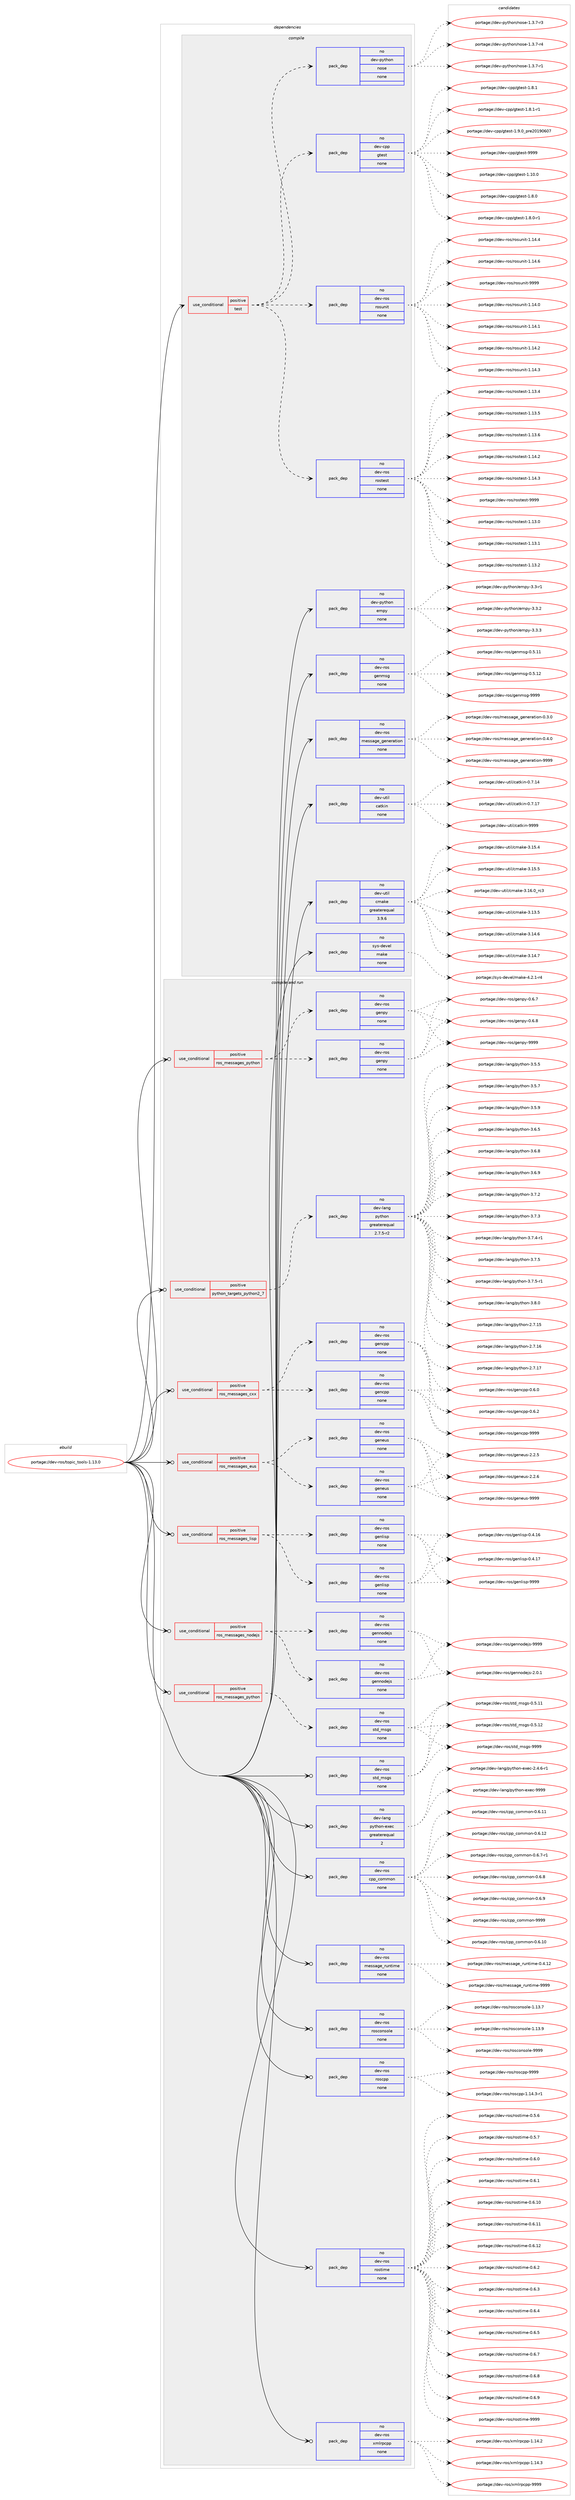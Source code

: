 digraph prolog {

# *************
# Graph options
# *************

newrank=true;
concentrate=true;
compound=true;
graph [rankdir=LR,fontname=Helvetica,fontsize=10,ranksep=1.5];#, ranksep=2.5, nodesep=0.2];
edge  [arrowhead=vee];
node  [fontname=Helvetica,fontsize=10];

# **********
# The ebuild
# **********

subgraph cluster_leftcol {
color=gray;
rank=same;
label=<<i>ebuild</i>>;
id [label="portage://dev-ros/topic_tools-1.13.0", color=red, width=4, href="../dev-ros/topic_tools-1.13.0.svg"];
}

# ****************
# The dependencies
# ****************

subgraph cluster_midcol {
color=gray;
label=<<i>dependencies</i>>;
subgraph cluster_compile {
fillcolor="#eeeeee";
style=filled;
label=<<i>compile</i>>;
subgraph cond45644 {
dependency206769 [label=<<TABLE BORDER="0" CELLBORDER="1" CELLSPACING="0" CELLPADDING="4"><TR><TD ROWSPAN="3" CELLPADDING="10">use_conditional</TD></TR><TR><TD>positive</TD></TR><TR><TD>test</TD></TR></TABLE>>, shape=none, color=red];
subgraph pack157697 {
dependency206770 [label=<<TABLE BORDER="0" CELLBORDER="1" CELLSPACING="0" CELLPADDING="4" WIDTH="220"><TR><TD ROWSPAN="6" CELLPADDING="30">pack_dep</TD></TR><TR><TD WIDTH="110">no</TD></TR><TR><TD>dev-ros</TD></TR><TR><TD>rostest</TD></TR><TR><TD>none</TD></TR><TR><TD></TD></TR></TABLE>>, shape=none, color=blue];
}
dependency206769:e -> dependency206770:w [weight=20,style="dashed",arrowhead="vee"];
subgraph pack157698 {
dependency206771 [label=<<TABLE BORDER="0" CELLBORDER="1" CELLSPACING="0" CELLPADDING="4" WIDTH="220"><TR><TD ROWSPAN="6" CELLPADDING="30">pack_dep</TD></TR><TR><TD WIDTH="110">no</TD></TR><TR><TD>dev-ros</TD></TR><TR><TD>rosunit</TD></TR><TR><TD>none</TD></TR><TR><TD></TD></TR></TABLE>>, shape=none, color=blue];
}
dependency206769:e -> dependency206771:w [weight=20,style="dashed",arrowhead="vee"];
subgraph pack157699 {
dependency206772 [label=<<TABLE BORDER="0" CELLBORDER="1" CELLSPACING="0" CELLPADDING="4" WIDTH="220"><TR><TD ROWSPAN="6" CELLPADDING="30">pack_dep</TD></TR><TR><TD WIDTH="110">no</TD></TR><TR><TD>dev-cpp</TD></TR><TR><TD>gtest</TD></TR><TR><TD>none</TD></TR><TR><TD></TD></TR></TABLE>>, shape=none, color=blue];
}
dependency206769:e -> dependency206772:w [weight=20,style="dashed",arrowhead="vee"];
subgraph pack157700 {
dependency206773 [label=<<TABLE BORDER="0" CELLBORDER="1" CELLSPACING="0" CELLPADDING="4" WIDTH="220"><TR><TD ROWSPAN="6" CELLPADDING="30">pack_dep</TD></TR><TR><TD WIDTH="110">no</TD></TR><TR><TD>dev-python</TD></TR><TR><TD>nose</TD></TR><TR><TD>none</TD></TR><TR><TD></TD></TR></TABLE>>, shape=none, color=blue];
}
dependency206769:e -> dependency206773:w [weight=20,style="dashed",arrowhead="vee"];
}
id:e -> dependency206769:w [weight=20,style="solid",arrowhead="vee"];
subgraph pack157701 {
dependency206774 [label=<<TABLE BORDER="0" CELLBORDER="1" CELLSPACING="0" CELLPADDING="4" WIDTH="220"><TR><TD ROWSPAN="6" CELLPADDING="30">pack_dep</TD></TR><TR><TD WIDTH="110">no</TD></TR><TR><TD>dev-python</TD></TR><TR><TD>empy</TD></TR><TR><TD>none</TD></TR><TR><TD></TD></TR></TABLE>>, shape=none, color=blue];
}
id:e -> dependency206774:w [weight=20,style="solid",arrowhead="vee"];
subgraph pack157702 {
dependency206775 [label=<<TABLE BORDER="0" CELLBORDER="1" CELLSPACING="0" CELLPADDING="4" WIDTH="220"><TR><TD ROWSPAN="6" CELLPADDING="30">pack_dep</TD></TR><TR><TD WIDTH="110">no</TD></TR><TR><TD>dev-ros</TD></TR><TR><TD>genmsg</TD></TR><TR><TD>none</TD></TR><TR><TD></TD></TR></TABLE>>, shape=none, color=blue];
}
id:e -> dependency206775:w [weight=20,style="solid",arrowhead="vee"];
subgraph pack157703 {
dependency206776 [label=<<TABLE BORDER="0" CELLBORDER="1" CELLSPACING="0" CELLPADDING="4" WIDTH="220"><TR><TD ROWSPAN="6" CELLPADDING="30">pack_dep</TD></TR><TR><TD WIDTH="110">no</TD></TR><TR><TD>dev-ros</TD></TR><TR><TD>message_generation</TD></TR><TR><TD>none</TD></TR><TR><TD></TD></TR></TABLE>>, shape=none, color=blue];
}
id:e -> dependency206776:w [weight=20,style="solid",arrowhead="vee"];
subgraph pack157704 {
dependency206777 [label=<<TABLE BORDER="0" CELLBORDER="1" CELLSPACING="0" CELLPADDING="4" WIDTH="220"><TR><TD ROWSPAN="6" CELLPADDING="30">pack_dep</TD></TR><TR><TD WIDTH="110">no</TD></TR><TR><TD>dev-util</TD></TR><TR><TD>catkin</TD></TR><TR><TD>none</TD></TR><TR><TD></TD></TR></TABLE>>, shape=none, color=blue];
}
id:e -> dependency206777:w [weight=20,style="solid",arrowhead="vee"];
subgraph pack157705 {
dependency206778 [label=<<TABLE BORDER="0" CELLBORDER="1" CELLSPACING="0" CELLPADDING="4" WIDTH="220"><TR><TD ROWSPAN="6" CELLPADDING="30">pack_dep</TD></TR><TR><TD WIDTH="110">no</TD></TR><TR><TD>dev-util</TD></TR><TR><TD>cmake</TD></TR><TR><TD>greaterequal</TD></TR><TR><TD>3.9.6</TD></TR></TABLE>>, shape=none, color=blue];
}
id:e -> dependency206778:w [weight=20,style="solid",arrowhead="vee"];
subgraph pack157706 {
dependency206779 [label=<<TABLE BORDER="0" CELLBORDER="1" CELLSPACING="0" CELLPADDING="4" WIDTH="220"><TR><TD ROWSPAN="6" CELLPADDING="30">pack_dep</TD></TR><TR><TD WIDTH="110">no</TD></TR><TR><TD>sys-devel</TD></TR><TR><TD>make</TD></TR><TR><TD>none</TD></TR><TR><TD></TD></TR></TABLE>>, shape=none, color=blue];
}
id:e -> dependency206779:w [weight=20,style="solid",arrowhead="vee"];
}
subgraph cluster_compileandrun {
fillcolor="#eeeeee";
style=filled;
label=<<i>compile and run</i>>;
subgraph cond45645 {
dependency206780 [label=<<TABLE BORDER="0" CELLBORDER="1" CELLSPACING="0" CELLPADDING="4"><TR><TD ROWSPAN="3" CELLPADDING="10">use_conditional</TD></TR><TR><TD>positive</TD></TR><TR><TD>python_targets_python2_7</TD></TR></TABLE>>, shape=none, color=red];
subgraph pack157707 {
dependency206781 [label=<<TABLE BORDER="0" CELLBORDER="1" CELLSPACING="0" CELLPADDING="4" WIDTH="220"><TR><TD ROWSPAN="6" CELLPADDING="30">pack_dep</TD></TR><TR><TD WIDTH="110">no</TD></TR><TR><TD>dev-lang</TD></TR><TR><TD>python</TD></TR><TR><TD>greaterequal</TD></TR><TR><TD>2.7.5-r2</TD></TR></TABLE>>, shape=none, color=blue];
}
dependency206780:e -> dependency206781:w [weight=20,style="dashed",arrowhead="vee"];
}
id:e -> dependency206780:w [weight=20,style="solid",arrowhead="odotvee"];
subgraph cond45646 {
dependency206782 [label=<<TABLE BORDER="0" CELLBORDER="1" CELLSPACING="0" CELLPADDING="4"><TR><TD ROWSPAN="3" CELLPADDING="10">use_conditional</TD></TR><TR><TD>positive</TD></TR><TR><TD>ros_messages_cxx</TD></TR></TABLE>>, shape=none, color=red];
subgraph pack157708 {
dependency206783 [label=<<TABLE BORDER="0" CELLBORDER="1" CELLSPACING="0" CELLPADDING="4" WIDTH="220"><TR><TD ROWSPAN="6" CELLPADDING="30">pack_dep</TD></TR><TR><TD WIDTH="110">no</TD></TR><TR><TD>dev-ros</TD></TR><TR><TD>gencpp</TD></TR><TR><TD>none</TD></TR><TR><TD></TD></TR></TABLE>>, shape=none, color=blue];
}
dependency206782:e -> dependency206783:w [weight=20,style="dashed",arrowhead="vee"];
subgraph pack157709 {
dependency206784 [label=<<TABLE BORDER="0" CELLBORDER="1" CELLSPACING="0" CELLPADDING="4" WIDTH="220"><TR><TD ROWSPAN="6" CELLPADDING="30">pack_dep</TD></TR><TR><TD WIDTH="110">no</TD></TR><TR><TD>dev-ros</TD></TR><TR><TD>gencpp</TD></TR><TR><TD>none</TD></TR><TR><TD></TD></TR></TABLE>>, shape=none, color=blue];
}
dependency206782:e -> dependency206784:w [weight=20,style="dashed",arrowhead="vee"];
}
id:e -> dependency206782:w [weight=20,style="solid",arrowhead="odotvee"];
subgraph cond45647 {
dependency206785 [label=<<TABLE BORDER="0" CELLBORDER="1" CELLSPACING="0" CELLPADDING="4"><TR><TD ROWSPAN="3" CELLPADDING="10">use_conditional</TD></TR><TR><TD>positive</TD></TR><TR><TD>ros_messages_eus</TD></TR></TABLE>>, shape=none, color=red];
subgraph pack157710 {
dependency206786 [label=<<TABLE BORDER="0" CELLBORDER="1" CELLSPACING="0" CELLPADDING="4" WIDTH="220"><TR><TD ROWSPAN="6" CELLPADDING="30">pack_dep</TD></TR><TR><TD WIDTH="110">no</TD></TR><TR><TD>dev-ros</TD></TR><TR><TD>geneus</TD></TR><TR><TD>none</TD></TR><TR><TD></TD></TR></TABLE>>, shape=none, color=blue];
}
dependency206785:e -> dependency206786:w [weight=20,style="dashed",arrowhead="vee"];
subgraph pack157711 {
dependency206787 [label=<<TABLE BORDER="0" CELLBORDER="1" CELLSPACING="0" CELLPADDING="4" WIDTH="220"><TR><TD ROWSPAN="6" CELLPADDING="30">pack_dep</TD></TR><TR><TD WIDTH="110">no</TD></TR><TR><TD>dev-ros</TD></TR><TR><TD>geneus</TD></TR><TR><TD>none</TD></TR><TR><TD></TD></TR></TABLE>>, shape=none, color=blue];
}
dependency206785:e -> dependency206787:w [weight=20,style="dashed",arrowhead="vee"];
}
id:e -> dependency206785:w [weight=20,style="solid",arrowhead="odotvee"];
subgraph cond45648 {
dependency206788 [label=<<TABLE BORDER="0" CELLBORDER="1" CELLSPACING="0" CELLPADDING="4"><TR><TD ROWSPAN="3" CELLPADDING="10">use_conditional</TD></TR><TR><TD>positive</TD></TR><TR><TD>ros_messages_lisp</TD></TR></TABLE>>, shape=none, color=red];
subgraph pack157712 {
dependency206789 [label=<<TABLE BORDER="0" CELLBORDER="1" CELLSPACING="0" CELLPADDING="4" WIDTH="220"><TR><TD ROWSPAN="6" CELLPADDING="30">pack_dep</TD></TR><TR><TD WIDTH="110">no</TD></TR><TR><TD>dev-ros</TD></TR><TR><TD>genlisp</TD></TR><TR><TD>none</TD></TR><TR><TD></TD></TR></TABLE>>, shape=none, color=blue];
}
dependency206788:e -> dependency206789:w [weight=20,style="dashed",arrowhead="vee"];
subgraph pack157713 {
dependency206790 [label=<<TABLE BORDER="0" CELLBORDER="1" CELLSPACING="0" CELLPADDING="4" WIDTH="220"><TR><TD ROWSPAN="6" CELLPADDING="30">pack_dep</TD></TR><TR><TD WIDTH="110">no</TD></TR><TR><TD>dev-ros</TD></TR><TR><TD>genlisp</TD></TR><TR><TD>none</TD></TR><TR><TD></TD></TR></TABLE>>, shape=none, color=blue];
}
dependency206788:e -> dependency206790:w [weight=20,style="dashed",arrowhead="vee"];
}
id:e -> dependency206788:w [weight=20,style="solid",arrowhead="odotvee"];
subgraph cond45649 {
dependency206791 [label=<<TABLE BORDER="0" CELLBORDER="1" CELLSPACING="0" CELLPADDING="4"><TR><TD ROWSPAN="3" CELLPADDING="10">use_conditional</TD></TR><TR><TD>positive</TD></TR><TR><TD>ros_messages_nodejs</TD></TR></TABLE>>, shape=none, color=red];
subgraph pack157714 {
dependency206792 [label=<<TABLE BORDER="0" CELLBORDER="1" CELLSPACING="0" CELLPADDING="4" WIDTH="220"><TR><TD ROWSPAN="6" CELLPADDING="30">pack_dep</TD></TR><TR><TD WIDTH="110">no</TD></TR><TR><TD>dev-ros</TD></TR><TR><TD>gennodejs</TD></TR><TR><TD>none</TD></TR><TR><TD></TD></TR></TABLE>>, shape=none, color=blue];
}
dependency206791:e -> dependency206792:w [weight=20,style="dashed",arrowhead="vee"];
subgraph pack157715 {
dependency206793 [label=<<TABLE BORDER="0" CELLBORDER="1" CELLSPACING="0" CELLPADDING="4" WIDTH="220"><TR><TD ROWSPAN="6" CELLPADDING="30">pack_dep</TD></TR><TR><TD WIDTH="110">no</TD></TR><TR><TD>dev-ros</TD></TR><TR><TD>gennodejs</TD></TR><TR><TD>none</TD></TR><TR><TD></TD></TR></TABLE>>, shape=none, color=blue];
}
dependency206791:e -> dependency206793:w [weight=20,style="dashed",arrowhead="vee"];
}
id:e -> dependency206791:w [weight=20,style="solid",arrowhead="odotvee"];
subgraph cond45650 {
dependency206794 [label=<<TABLE BORDER="0" CELLBORDER="1" CELLSPACING="0" CELLPADDING="4"><TR><TD ROWSPAN="3" CELLPADDING="10">use_conditional</TD></TR><TR><TD>positive</TD></TR><TR><TD>ros_messages_python</TD></TR></TABLE>>, shape=none, color=red];
subgraph pack157716 {
dependency206795 [label=<<TABLE BORDER="0" CELLBORDER="1" CELLSPACING="0" CELLPADDING="4" WIDTH="220"><TR><TD ROWSPAN="6" CELLPADDING="30">pack_dep</TD></TR><TR><TD WIDTH="110">no</TD></TR><TR><TD>dev-ros</TD></TR><TR><TD>genpy</TD></TR><TR><TD>none</TD></TR><TR><TD></TD></TR></TABLE>>, shape=none, color=blue];
}
dependency206794:e -> dependency206795:w [weight=20,style="dashed",arrowhead="vee"];
subgraph pack157717 {
dependency206796 [label=<<TABLE BORDER="0" CELLBORDER="1" CELLSPACING="0" CELLPADDING="4" WIDTH="220"><TR><TD ROWSPAN="6" CELLPADDING="30">pack_dep</TD></TR><TR><TD WIDTH="110">no</TD></TR><TR><TD>dev-ros</TD></TR><TR><TD>genpy</TD></TR><TR><TD>none</TD></TR><TR><TD></TD></TR></TABLE>>, shape=none, color=blue];
}
dependency206794:e -> dependency206796:w [weight=20,style="dashed",arrowhead="vee"];
}
id:e -> dependency206794:w [weight=20,style="solid",arrowhead="odotvee"];
subgraph cond45651 {
dependency206797 [label=<<TABLE BORDER="0" CELLBORDER="1" CELLSPACING="0" CELLPADDING="4"><TR><TD ROWSPAN="3" CELLPADDING="10">use_conditional</TD></TR><TR><TD>positive</TD></TR><TR><TD>ros_messages_python</TD></TR></TABLE>>, shape=none, color=red];
subgraph pack157718 {
dependency206798 [label=<<TABLE BORDER="0" CELLBORDER="1" CELLSPACING="0" CELLPADDING="4" WIDTH="220"><TR><TD ROWSPAN="6" CELLPADDING="30">pack_dep</TD></TR><TR><TD WIDTH="110">no</TD></TR><TR><TD>dev-ros</TD></TR><TR><TD>std_msgs</TD></TR><TR><TD>none</TD></TR><TR><TD></TD></TR></TABLE>>, shape=none, color=blue];
}
dependency206797:e -> dependency206798:w [weight=20,style="dashed",arrowhead="vee"];
}
id:e -> dependency206797:w [weight=20,style="solid",arrowhead="odotvee"];
subgraph pack157719 {
dependency206799 [label=<<TABLE BORDER="0" CELLBORDER="1" CELLSPACING="0" CELLPADDING="4" WIDTH="220"><TR><TD ROWSPAN="6" CELLPADDING="30">pack_dep</TD></TR><TR><TD WIDTH="110">no</TD></TR><TR><TD>dev-lang</TD></TR><TR><TD>python-exec</TD></TR><TR><TD>greaterequal</TD></TR><TR><TD>2</TD></TR></TABLE>>, shape=none, color=blue];
}
id:e -> dependency206799:w [weight=20,style="solid",arrowhead="odotvee"];
subgraph pack157720 {
dependency206800 [label=<<TABLE BORDER="0" CELLBORDER="1" CELLSPACING="0" CELLPADDING="4" WIDTH="220"><TR><TD ROWSPAN="6" CELLPADDING="30">pack_dep</TD></TR><TR><TD WIDTH="110">no</TD></TR><TR><TD>dev-ros</TD></TR><TR><TD>cpp_common</TD></TR><TR><TD>none</TD></TR><TR><TD></TD></TR></TABLE>>, shape=none, color=blue];
}
id:e -> dependency206800:w [weight=20,style="solid",arrowhead="odotvee"];
subgraph pack157721 {
dependency206801 [label=<<TABLE BORDER="0" CELLBORDER="1" CELLSPACING="0" CELLPADDING="4" WIDTH="220"><TR><TD ROWSPAN="6" CELLPADDING="30">pack_dep</TD></TR><TR><TD WIDTH="110">no</TD></TR><TR><TD>dev-ros</TD></TR><TR><TD>message_runtime</TD></TR><TR><TD>none</TD></TR><TR><TD></TD></TR></TABLE>>, shape=none, color=blue];
}
id:e -> dependency206801:w [weight=20,style="solid",arrowhead="odotvee"];
subgraph pack157722 {
dependency206802 [label=<<TABLE BORDER="0" CELLBORDER="1" CELLSPACING="0" CELLPADDING="4" WIDTH="220"><TR><TD ROWSPAN="6" CELLPADDING="30">pack_dep</TD></TR><TR><TD WIDTH="110">no</TD></TR><TR><TD>dev-ros</TD></TR><TR><TD>rosconsole</TD></TR><TR><TD>none</TD></TR><TR><TD></TD></TR></TABLE>>, shape=none, color=blue];
}
id:e -> dependency206802:w [weight=20,style="solid",arrowhead="odotvee"];
subgraph pack157723 {
dependency206803 [label=<<TABLE BORDER="0" CELLBORDER="1" CELLSPACING="0" CELLPADDING="4" WIDTH="220"><TR><TD ROWSPAN="6" CELLPADDING="30">pack_dep</TD></TR><TR><TD WIDTH="110">no</TD></TR><TR><TD>dev-ros</TD></TR><TR><TD>roscpp</TD></TR><TR><TD>none</TD></TR><TR><TD></TD></TR></TABLE>>, shape=none, color=blue];
}
id:e -> dependency206803:w [weight=20,style="solid",arrowhead="odotvee"];
subgraph pack157724 {
dependency206804 [label=<<TABLE BORDER="0" CELLBORDER="1" CELLSPACING="0" CELLPADDING="4" WIDTH="220"><TR><TD ROWSPAN="6" CELLPADDING="30">pack_dep</TD></TR><TR><TD WIDTH="110">no</TD></TR><TR><TD>dev-ros</TD></TR><TR><TD>rostime</TD></TR><TR><TD>none</TD></TR><TR><TD></TD></TR></TABLE>>, shape=none, color=blue];
}
id:e -> dependency206804:w [weight=20,style="solid",arrowhead="odotvee"];
subgraph pack157725 {
dependency206805 [label=<<TABLE BORDER="0" CELLBORDER="1" CELLSPACING="0" CELLPADDING="4" WIDTH="220"><TR><TD ROWSPAN="6" CELLPADDING="30">pack_dep</TD></TR><TR><TD WIDTH="110">no</TD></TR><TR><TD>dev-ros</TD></TR><TR><TD>std_msgs</TD></TR><TR><TD>none</TD></TR><TR><TD></TD></TR></TABLE>>, shape=none, color=blue];
}
id:e -> dependency206805:w [weight=20,style="solid",arrowhead="odotvee"];
subgraph pack157726 {
dependency206806 [label=<<TABLE BORDER="0" CELLBORDER="1" CELLSPACING="0" CELLPADDING="4" WIDTH="220"><TR><TD ROWSPAN="6" CELLPADDING="30">pack_dep</TD></TR><TR><TD WIDTH="110">no</TD></TR><TR><TD>dev-ros</TD></TR><TR><TD>xmlrpcpp</TD></TR><TR><TD>none</TD></TR><TR><TD></TD></TR></TABLE>>, shape=none, color=blue];
}
id:e -> dependency206806:w [weight=20,style="solid",arrowhead="odotvee"];
}
subgraph cluster_run {
fillcolor="#eeeeee";
style=filled;
label=<<i>run</i>>;
}
}

# **************
# The candidates
# **************

subgraph cluster_choices {
rank=same;
color=gray;
label=<<i>candidates</i>>;

subgraph choice157697 {
color=black;
nodesep=1;
choiceportage100101118451141111154711411111511610111511645494649514648 [label="portage://dev-ros/rostest-1.13.0", color=red, width=4,href="../dev-ros/rostest-1.13.0.svg"];
choiceportage100101118451141111154711411111511610111511645494649514649 [label="portage://dev-ros/rostest-1.13.1", color=red, width=4,href="../dev-ros/rostest-1.13.1.svg"];
choiceportage100101118451141111154711411111511610111511645494649514650 [label="portage://dev-ros/rostest-1.13.2", color=red, width=4,href="../dev-ros/rostest-1.13.2.svg"];
choiceportage100101118451141111154711411111511610111511645494649514652 [label="portage://dev-ros/rostest-1.13.4", color=red, width=4,href="../dev-ros/rostest-1.13.4.svg"];
choiceportage100101118451141111154711411111511610111511645494649514653 [label="portage://dev-ros/rostest-1.13.5", color=red, width=4,href="../dev-ros/rostest-1.13.5.svg"];
choiceportage100101118451141111154711411111511610111511645494649514654 [label="portage://dev-ros/rostest-1.13.6", color=red, width=4,href="../dev-ros/rostest-1.13.6.svg"];
choiceportage100101118451141111154711411111511610111511645494649524650 [label="portage://dev-ros/rostest-1.14.2", color=red, width=4,href="../dev-ros/rostest-1.14.2.svg"];
choiceportage100101118451141111154711411111511610111511645494649524651 [label="portage://dev-ros/rostest-1.14.3", color=red, width=4,href="../dev-ros/rostest-1.14.3.svg"];
choiceportage10010111845114111115471141111151161011151164557575757 [label="portage://dev-ros/rostest-9999", color=red, width=4,href="../dev-ros/rostest-9999.svg"];
dependency206770:e -> choiceportage100101118451141111154711411111511610111511645494649514648:w [style=dotted,weight="100"];
dependency206770:e -> choiceportage100101118451141111154711411111511610111511645494649514649:w [style=dotted,weight="100"];
dependency206770:e -> choiceportage100101118451141111154711411111511610111511645494649514650:w [style=dotted,weight="100"];
dependency206770:e -> choiceportage100101118451141111154711411111511610111511645494649514652:w [style=dotted,weight="100"];
dependency206770:e -> choiceportage100101118451141111154711411111511610111511645494649514653:w [style=dotted,weight="100"];
dependency206770:e -> choiceportage100101118451141111154711411111511610111511645494649514654:w [style=dotted,weight="100"];
dependency206770:e -> choiceportage100101118451141111154711411111511610111511645494649524650:w [style=dotted,weight="100"];
dependency206770:e -> choiceportage100101118451141111154711411111511610111511645494649524651:w [style=dotted,weight="100"];
dependency206770:e -> choiceportage10010111845114111115471141111151161011151164557575757:w [style=dotted,weight="100"];
}
subgraph choice157698 {
color=black;
nodesep=1;
choiceportage100101118451141111154711411111511711010511645494649524648 [label="portage://dev-ros/rosunit-1.14.0", color=red, width=4,href="../dev-ros/rosunit-1.14.0.svg"];
choiceportage100101118451141111154711411111511711010511645494649524649 [label="portage://dev-ros/rosunit-1.14.1", color=red, width=4,href="../dev-ros/rosunit-1.14.1.svg"];
choiceportage100101118451141111154711411111511711010511645494649524650 [label="portage://dev-ros/rosunit-1.14.2", color=red, width=4,href="../dev-ros/rosunit-1.14.2.svg"];
choiceportage100101118451141111154711411111511711010511645494649524651 [label="portage://dev-ros/rosunit-1.14.3", color=red, width=4,href="../dev-ros/rosunit-1.14.3.svg"];
choiceportage100101118451141111154711411111511711010511645494649524652 [label="portage://dev-ros/rosunit-1.14.4", color=red, width=4,href="../dev-ros/rosunit-1.14.4.svg"];
choiceportage100101118451141111154711411111511711010511645494649524654 [label="portage://dev-ros/rosunit-1.14.6", color=red, width=4,href="../dev-ros/rosunit-1.14.6.svg"];
choiceportage10010111845114111115471141111151171101051164557575757 [label="portage://dev-ros/rosunit-9999", color=red, width=4,href="../dev-ros/rosunit-9999.svg"];
dependency206771:e -> choiceportage100101118451141111154711411111511711010511645494649524648:w [style=dotted,weight="100"];
dependency206771:e -> choiceportage100101118451141111154711411111511711010511645494649524649:w [style=dotted,weight="100"];
dependency206771:e -> choiceportage100101118451141111154711411111511711010511645494649524650:w [style=dotted,weight="100"];
dependency206771:e -> choiceportage100101118451141111154711411111511711010511645494649524651:w [style=dotted,weight="100"];
dependency206771:e -> choiceportage100101118451141111154711411111511711010511645494649524652:w [style=dotted,weight="100"];
dependency206771:e -> choiceportage100101118451141111154711411111511711010511645494649524654:w [style=dotted,weight="100"];
dependency206771:e -> choiceportage10010111845114111115471141111151171101051164557575757:w [style=dotted,weight="100"];
}
subgraph choice157699 {
color=black;
nodesep=1;
choiceportage10010111845991121124710311610111511645494649484648 [label="portage://dev-cpp/gtest-1.10.0", color=red, width=4,href="../dev-cpp/gtest-1.10.0.svg"];
choiceportage100101118459911211247103116101115116454946564648 [label="portage://dev-cpp/gtest-1.8.0", color=red, width=4,href="../dev-cpp/gtest-1.8.0.svg"];
choiceportage1001011184599112112471031161011151164549465646484511449 [label="portage://dev-cpp/gtest-1.8.0-r1", color=red, width=4,href="../dev-cpp/gtest-1.8.0-r1.svg"];
choiceportage100101118459911211247103116101115116454946564649 [label="portage://dev-cpp/gtest-1.8.1", color=red, width=4,href="../dev-cpp/gtest-1.8.1.svg"];
choiceportage1001011184599112112471031161011151164549465646494511449 [label="portage://dev-cpp/gtest-1.8.1-r1", color=red, width=4,href="../dev-cpp/gtest-1.8.1-r1.svg"];
choiceportage100101118459911211247103116101115116454946574648951121141015048495748544855 [label="portage://dev-cpp/gtest-1.9.0_pre20190607", color=red, width=4,href="../dev-cpp/gtest-1.9.0_pre20190607.svg"];
choiceportage1001011184599112112471031161011151164557575757 [label="portage://dev-cpp/gtest-9999", color=red, width=4,href="../dev-cpp/gtest-9999.svg"];
dependency206772:e -> choiceportage10010111845991121124710311610111511645494649484648:w [style=dotted,weight="100"];
dependency206772:e -> choiceportage100101118459911211247103116101115116454946564648:w [style=dotted,weight="100"];
dependency206772:e -> choiceportage1001011184599112112471031161011151164549465646484511449:w [style=dotted,weight="100"];
dependency206772:e -> choiceportage100101118459911211247103116101115116454946564649:w [style=dotted,weight="100"];
dependency206772:e -> choiceportage1001011184599112112471031161011151164549465646494511449:w [style=dotted,weight="100"];
dependency206772:e -> choiceportage100101118459911211247103116101115116454946574648951121141015048495748544855:w [style=dotted,weight="100"];
dependency206772:e -> choiceportage1001011184599112112471031161011151164557575757:w [style=dotted,weight="100"];
}
subgraph choice157700 {
color=black;
nodesep=1;
choiceportage10010111845112121116104111110471101111151014549465146554511449 [label="portage://dev-python/nose-1.3.7-r1", color=red, width=4,href="../dev-python/nose-1.3.7-r1.svg"];
choiceportage10010111845112121116104111110471101111151014549465146554511451 [label="portage://dev-python/nose-1.3.7-r3", color=red, width=4,href="../dev-python/nose-1.3.7-r3.svg"];
choiceportage10010111845112121116104111110471101111151014549465146554511452 [label="portage://dev-python/nose-1.3.7-r4", color=red, width=4,href="../dev-python/nose-1.3.7-r4.svg"];
dependency206773:e -> choiceportage10010111845112121116104111110471101111151014549465146554511449:w [style=dotted,weight="100"];
dependency206773:e -> choiceportage10010111845112121116104111110471101111151014549465146554511451:w [style=dotted,weight="100"];
dependency206773:e -> choiceportage10010111845112121116104111110471101111151014549465146554511452:w [style=dotted,weight="100"];
}
subgraph choice157701 {
color=black;
nodesep=1;
choiceportage1001011184511212111610411111047101109112121455146514511449 [label="portage://dev-python/empy-3.3-r1", color=red, width=4,href="../dev-python/empy-3.3-r1.svg"];
choiceportage1001011184511212111610411111047101109112121455146514650 [label="portage://dev-python/empy-3.3.2", color=red, width=4,href="../dev-python/empy-3.3.2.svg"];
choiceportage1001011184511212111610411111047101109112121455146514651 [label="portage://dev-python/empy-3.3.3", color=red, width=4,href="../dev-python/empy-3.3.3.svg"];
dependency206774:e -> choiceportage1001011184511212111610411111047101109112121455146514511449:w [style=dotted,weight="100"];
dependency206774:e -> choiceportage1001011184511212111610411111047101109112121455146514650:w [style=dotted,weight="100"];
dependency206774:e -> choiceportage1001011184511212111610411111047101109112121455146514651:w [style=dotted,weight="100"];
}
subgraph choice157702 {
color=black;
nodesep=1;
choiceportage100101118451141111154710310111010911510345484653464949 [label="portage://dev-ros/genmsg-0.5.11", color=red, width=4,href="../dev-ros/genmsg-0.5.11.svg"];
choiceportage100101118451141111154710310111010911510345484653464950 [label="portage://dev-ros/genmsg-0.5.12", color=red, width=4,href="../dev-ros/genmsg-0.5.12.svg"];
choiceportage10010111845114111115471031011101091151034557575757 [label="portage://dev-ros/genmsg-9999", color=red, width=4,href="../dev-ros/genmsg-9999.svg"];
dependency206775:e -> choiceportage100101118451141111154710310111010911510345484653464949:w [style=dotted,weight="100"];
dependency206775:e -> choiceportage100101118451141111154710310111010911510345484653464950:w [style=dotted,weight="100"];
dependency206775:e -> choiceportage10010111845114111115471031011101091151034557575757:w [style=dotted,weight="100"];
}
subgraph choice157703 {
color=black;
nodesep=1;
choiceportage1001011184511411111547109101115115971031019510310111010111497116105111110454846514648 [label="portage://dev-ros/message_generation-0.3.0", color=red, width=4,href="../dev-ros/message_generation-0.3.0.svg"];
choiceportage1001011184511411111547109101115115971031019510310111010111497116105111110454846524648 [label="portage://dev-ros/message_generation-0.4.0", color=red, width=4,href="../dev-ros/message_generation-0.4.0.svg"];
choiceportage10010111845114111115471091011151159710310195103101110101114971161051111104557575757 [label="portage://dev-ros/message_generation-9999", color=red, width=4,href="../dev-ros/message_generation-9999.svg"];
dependency206776:e -> choiceportage1001011184511411111547109101115115971031019510310111010111497116105111110454846514648:w [style=dotted,weight="100"];
dependency206776:e -> choiceportage1001011184511411111547109101115115971031019510310111010111497116105111110454846524648:w [style=dotted,weight="100"];
dependency206776:e -> choiceportage10010111845114111115471091011151159710310195103101110101114971161051111104557575757:w [style=dotted,weight="100"];
}
subgraph choice157704 {
color=black;
nodesep=1;
choiceportage1001011184511711610510847999711610710511045484655464952 [label="portage://dev-util/catkin-0.7.14", color=red, width=4,href="../dev-util/catkin-0.7.14.svg"];
choiceportage1001011184511711610510847999711610710511045484655464955 [label="portage://dev-util/catkin-0.7.17", color=red, width=4,href="../dev-util/catkin-0.7.17.svg"];
choiceportage100101118451171161051084799971161071051104557575757 [label="portage://dev-util/catkin-9999", color=red, width=4,href="../dev-util/catkin-9999.svg"];
dependency206777:e -> choiceportage1001011184511711610510847999711610710511045484655464952:w [style=dotted,weight="100"];
dependency206777:e -> choiceportage1001011184511711610510847999711610710511045484655464955:w [style=dotted,weight="100"];
dependency206777:e -> choiceportage100101118451171161051084799971161071051104557575757:w [style=dotted,weight="100"];
}
subgraph choice157705 {
color=black;
nodesep=1;
choiceportage1001011184511711610510847991099710710145514649514653 [label="portage://dev-util/cmake-3.13.5", color=red, width=4,href="../dev-util/cmake-3.13.5.svg"];
choiceportage1001011184511711610510847991099710710145514649524654 [label="portage://dev-util/cmake-3.14.6", color=red, width=4,href="../dev-util/cmake-3.14.6.svg"];
choiceportage1001011184511711610510847991099710710145514649524655 [label="portage://dev-util/cmake-3.14.7", color=red, width=4,href="../dev-util/cmake-3.14.7.svg"];
choiceportage1001011184511711610510847991099710710145514649534652 [label="portage://dev-util/cmake-3.15.4", color=red, width=4,href="../dev-util/cmake-3.15.4.svg"];
choiceportage1001011184511711610510847991099710710145514649534653 [label="portage://dev-util/cmake-3.15.5", color=red, width=4,href="../dev-util/cmake-3.15.5.svg"];
choiceportage1001011184511711610510847991099710710145514649544648951149951 [label="portage://dev-util/cmake-3.16.0_rc3", color=red, width=4,href="../dev-util/cmake-3.16.0_rc3.svg"];
dependency206778:e -> choiceportage1001011184511711610510847991099710710145514649514653:w [style=dotted,weight="100"];
dependency206778:e -> choiceportage1001011184511711610510847991099710710145514649524654:w [style=dotted,weight="100"];
dependency206778:e -> choiceportage1001011184511711610510847991099710710145514649524655:w [style=dotted,weight="100"];
dependency206778:e -> choiceportage1001011184511711610510847991099710710145514649534652:w [style=dotted,weight="100"];
dependency206778:e -> choiceportage1001011184511711610510847991099710710145514649534653:w [style=dotted,weight="100"];
dependency206778:e -> choiceportage1001011184511711610510847991099710710145514649544648951149951:w [style=dotted,weight="100"];
}
subgraph choice157706 {
color=black;
nodesep=1;
choiceportage1151211154510010111810110847109971071014552465046494511452 [label="portage://sys-devel/make-4.2.1-r4", color=red, width=4,href="../sys-devel/make-4.2.1-r4.svg"];
dependency206779:e -> choiceportage1151211154510010111810110847109971071014552465046494511452:w [style=dotted,weight="100"];
}
subgraph choice157707 {
color=black;
nodesep=1;
choiceportage10010111845108971101034711212111610411111045504655464953 [label="portage://dev-lang/python-2.7.15", color=red, width=4,href="../dev-lang/python-2.7.15.svg"];
choiceportage10010111845108971101034711212111610411111045504655464954 [label="portage://dev-lang/python-2.7.16", color=red, width=4,href="../dev-lang/python-2.7.16.svg"];
choiceportage10010111845108971101034711212111610411111045504655464955 [label="portage://dev-lang/python-2.7.17", color=red, width=4,href="../dev-lang/python-2.7.17.svg"];
choiceportage100101118451089711010347112121116104111110455146534653 [label="portage://dev-lang/python-3.5.5", color=red, width=4,href="../dev-lang/python-3.5.5.svg"];
choiceportage100101118451089711010347112121116104111110455146534655 [label="portage://dev-lang/python-3.5.7", color=red, width=4,href="../dev-lang/python-3.5.7.svg"];
choiceportage100101118451089711010347112121116104111110455146534657 [label="portage://dev-lang/python-3.5.9", color=red, width=4,href="../dev-lang/python-3.5.9.svg"];
choiceportage100101118451089711010347112121116104111110455146544653 [label="portage://dev-lang/python-3.6.5", color=red, width=4,href="../dev-lang/python-3.6.5.svg"];
choiceportage100101118451089711010347112121116104111110455146544656 [label="portage://dev-lang/python-3.6.8", color=red, width=4,href="../dev-lang/python-3.6.8.svg"];
choiceportage100101118451089711010347112121116104111110455146544657 [label="portage://dev-lang/python-3.6.9", color=red, width=4,href="../dev-lang/python-3.6.9.svg"];
choiceportage100101118451089711010347112121116104111110455146554650 [label="portage://dev-lang/python-3.7.2", color=red, width=4,href="../dev-lang/python-3.7.2.svg"];
choiceportage100101118451089711010347112121116104111110455146554651 [label="portage://dev-lang/python-3.7.3", color=red, width=4,href="../dev-lang/python-3.7.3.svg"];
choiceportage1001011184510897110103471121211161041111104551465546524511449 [label="portage://dev-lang/python-3.7.4-r1", color=red, width=4,href="../dev-lang/python-3.7.4-r1.svg"];
choiceportage100101118451089711010347112121116104111110455146554653 [label="portage://dev-lang/python-3.7.5", color=red, width=4,href="../dev-lang/python-3.7.5.svg"];
choiceportage1001011184510897110103471121211161041111104551465546534511449 [label="portage://dev-lang/python-3.7.5-r1", color=red, width=4,href="../dev-lang/python-3.7.5-r1.svg"];
choiceportage100101118451089711010347112121116104111110455146564648 [label="portage://dev-lang/python-3.8.0", color=red, width=4,href="../dev-lang/python-3.8.0.svg"];
dependency206781:e -> choiceportage10010111845108971101034711212111610411111045504655464953:w [style=dotted,weight="100"];
dependency206781:e -> choiceportage10010111845108971101034711212111610411111045504655464954:w [style=dotted,weight="100"];
dependency206781:e -> choiceportage10010111845108971101034711212111610411111045504655464955:w [style=dotted,weight="100"];
dependency206781:e -> choiceportage100101118451089711010347112121116104111110455146534653:w [style=dotted,weight="100"];
dependency206781:e -> choiceportage100101118451089711010347112121116104111110455146534655:w [style=dotted,weight="100"];
dependency206781:e -> choiceportage100101118451089711010347112121116104111110455146534657:w [style=dotted,weight="100"];
dependency206781:e -> choiceportage100101118451089711010347112121116104111110455146544653:w [style=dotted,weight="100"];
dependency206781:e -> choiceportage100101118451089711010347112121116104111110455146544656:w [style=dotted,weight="100"];
dependency206781:e -> choiceportage100101118451089711010347112121116104111110455146544657:w [style=dotted,weight="100"];
dependency206781:e -> choiceportage100101118451089711010347112121116104111110455146554650:w [style=dotted,weight="100"];
dependency206781:e -> choiceportage100101118451089711010347112121116104111110455146554651:w [style=dotted,weight="100"];
dependency206781:e -> choiceportage1001011184510897110103471121211161041111104551465546524511449:w [style=dotted,weight="100"];
dependency206781:e -> choiceportage100101118451089711010347112121116104111110455146554653:w [style=dotted,weight="100"];
dependency206781:e -> choiceportage1001011184510897110103471121211161041111104551465546534511449:w [style=dotted,weight="100"];
dependency206781:e -> choiceportage100101118451089711010347112121116104111110455146564648:w [style=dotted,weight="100"];
}
subgraph choice157708 {
color=black;
nodesep=1;
choiceportage100101118451141111154710310111099112112454846544648 [label="portage://dev-ros/gencpp-0.6.0", color=red, width=4,href="../dev-ros/gencpp-0.6.0.svg"];
choiceportage100101118451141111154710310111099112112454846544650 [label="portage://dev-ros/gencpp-0.6.2", color=red, width=4,href="../dev-ros/gencpp-0.6.2.svg"];
choiceportage1001011184511411111547103101110991121124557575757 [label="portage://dev-ros/gencpp-9999", color=red, width=4,href="../dev-ros/gencpp-9999.svg"];
dependency206783:e -> choiceportage100101118451141111154710310111099112112454846544648:w [style=dotted,weight="100"];
dependency206783:e -> choiceportage100101118451141111154710310111099112112454846544650:w [style=dotted,weight="100"];
dependency206783:e -> choiceportage1001011184511411111547103101110991121124557575757:w [style=dotted,weight="100"];
}
subgraph choice157709 {
color=black;
nodesep=1;
choiceportage100101118451141111154710310111099112112454846544648 [label="portage://dev-ros/gencpp-0.6.0", color=red, width=4,href="../dev-ros/gencpp-0.6.0.svg"];
choiceportage100101118451141111154710310111099112112454846544650 [label="portage://dev-ros/gencpp-0.6.2", color=red, width=4,href="../dev-ros/gencpp-0.6.2.svg"];
choiceportage1001011184511411111547103101110991121124557575757 [label="portage://dev-ros/gencpp-9999", color=red, width=4,href="../dev-ros/gencpp-9999.svg"];
dependency206784:e -> choiceportage100101118451141111154710310111099112112454846544648:w [style=dotted,weight="100"];
dependency206784:e -> choiceportage100101118451141111154710310111099112112454846544650:w [style=dotted,weight="100"];
dependency206784:e -> choiceportage1001011184511411111547103101110991121124557575757:w [style=dotted,weight="100"];
}
subgraph choice157710 {
color=black;
nodesep=1;
choiceportage1001011184511411111547103101110101117115455046504653 [label="portage://dev-ros/geneus-2.2.5", color=red, width=4,href="../dev-ros/geneus-2.2.5.svg"];
choiceportage1001011184511411111547103101110101117115455046504654 [label="portage://dev-ros/geneus-2.2.6", color=red, width=4,href="../dev-ros/geneus-2.2.6.svg"];
choiceportage10010111845114111115471031011101011171154557575757 [label="portage://dev-ros/geneus-9999", color=red, width=4,href="../dev-ros/geneus-9999.svg"];
dependency206786:e -> choiceportage1001011184511411111547103101110101117115455046504653:w [style=dotted,weight="100"];
dependency206786:e -> choiceportage1001011184511411111547103101110101117115455046504654:w [style=dotted,weight="100"];
dependency206786:e -> choiceportage10010111845114111115471031011101011171154557575757:w [style=dotted,weight="100"];
}
subgraph choice157711 {
color=black;
nodesep=1;
choiceportage1001011184511411111547103101110101117115455046504653 [label="portage://dev-ros/geneus-2.2.5", color=red, width=4,href="../dev-ros/geneus-2.2.5.svg"];
choiceportage1001011184511411111547103101110101117115455046504654 [label="portage://dev-ros/geneus-2.2.6", color=red, width=4,href="../dev-ros/geneus-2.2.6.svg"];
choiceportage10010111845114111115471031011101011171154557575757 [label="portage://dev-ros/geneus-9999", color=red, width=4,href="../dev-ros/geneus-9999.svg"];
dependency206787:e -> choiceportage1001011184511411111547103101110101117115455046504653:w [style=dotted,weight="100"];
dependency206787:e -> choiceportage1001011184511411111547103101110101117115455046504654:w [style=dotted,weight="100"];
dependency206787:e -> choiceportage10010111845114111115471031011101011171154557575757:w [style=dotted,weight="100"];
}
subgraph choice157712 {
color=black;
nodesep=1;
choiceportage100101118451141111154710310111010810511511245484652464954 [label="portage://dev-ros/genlisp-0.4.16", color=red, width=4,href="../dev-ros/genlisp-0.4.16.svg"];
choiceportage100101118451141111154710310111010810511511245484652464955 [label="portage://dev-ros/genlisp-0.4.17", color=red, width=4,href="../dev-ros/genlisp-0.4.17.svg"];
choiceportage10010111845114111115471031011101081051151124557575757 [label="portage://dev-ros/genlisp-9999", color=red, width=4,href="../dev-ros/genlisp-9999.svg"];
dependency206789:e -> choiceportage100101118451141111154710310111010810511511245484652464954:w [style=dotted,weight="100"];
dependency206789:e -> choiceportage100101118451141111154710310111010810511511245484652464955:w [style=dotted,weight="100"];
dependency206789:e -> choiceportage10010111845114111115471031011101081051151124557575757:w [style=dotted,weight="100"];
}
subgraph choice157713 {
color=black;
nodesep=1;
choiceportage100101118451141111154710310111010810511511245484652464954 [label="portage://dev-ros/genlisp-0.4.16", color=red, width=4,href="../dev-ros/genlisp-0.4.16.svg"];
choiceportage100101118451141111154710310111010810511511245484652464955 [label="portage://dev-ros/genlisp-0.4.17", color=red, width=4,href="../dev-ros/genlisp-0.4.17.svg"];
choiceportage10010111845114111115471031011101081051151124557575757 [label="portage://dev-ros/genlisp-9999", color=red, width=4,href="../dev-ros/genlisp-9999.svg"];
dependency206790:e -> choiceportage100101118451141111154710310111010810511511245484652464954:w [style=dotted,weight="100"];
dependency206790:e -> choiceportage100101118451141111154710310111010810511511245484652464955:w [style=dotted,weight="100"];
dependency206790:e -> choiceportage10010111845114111115471031011101081051151124557575757:w [style=dotted,weight="100"];
}
subgraph choice157714 {
color=black;
nodesep=1;
choiceportage1001011184511411111547103101110110111100101106115455046484649 [label="portage://dev-ros/gennodejs-2.0.1", color=red, width=4,href="../dev-ros/gennodejs-2.0.1.svg"];
choiceportage10010111845114111115471031011101101111001011061154557575757 [label="portage://dev-ros/gennodejs-9999", color=red, width=4,href="../dev-ros/gennodejs-9999.svg"];
dependency206792:e -> choiceportage1001011184511411111547103101110110111100101106115455046484649:w [style=dotted,weight="100"];
dependency206792:e -> choiceportage10010111845114111115471031011101101111001011061154557575757:w [style=dotted,weight="100"];
}
subgraph choice157715 {
color=black;
nodesep=1;
choiceportage1001011184511411111547103101110110111100101106115455046484649 [label="portage://dev-ros/gennodejs-2.0.1", color=red, width=4,href="../dev-ros/gennodejs-2.0.1.svg"];
choiceportage10010111845114111115471031011101101111001011061154557575757 [label="portage://dev-ros/gennodejs-9999", color=red, width=4,href="../dev-ros/gennodejs-9999.svg"];
dependency206793:e -> choiceportage1001011184511411111547103101110110111100101106115455046484649:w [style=dotted,weight="100"];
dependency206793:e -> choiceportage10010111845114111115471031011101101111001011061154557575757:w [style=dotted,weight="100"];
}
subgraph choice157716 {
color=black;
nodesep=1;
choiceportage1001011184511411111547103101110112121454846544655 [label="portage://dev-ros/genpy-0.6.7", color=red, width=4,href="../dev-ros/genpy-0.6.7.svg"];
choiceportage1001011184511411111547103101110112121454846544656 [label="portage://dev-ros/genpy-0.6.8", color=red, width=4,href="../dev-ros/genpy-0.6.8.svg"];
choiceportage10010111845114111115471031011101121214557575757 [label="portage://dev-ros/genpy-9999", color=red, width=4,href="../dev-ros/genpy-9999.svg"];
dependency206795:e -> choiceportage1001011184511411111547103101110112121454846544655:w [style=dotted,weight="100"];
dependency206795:e -> choiceportage1001011184511411111547103101110112121454846544656:w [style=dotted,weight="100"];
dependency206795:e -> choiceportage10010111845114111115471031011101121214557575757:w [style=dotted,weight="100"];
}
subgraph choice157717 {
color=black;
nodesep=1;
choiceportage1001011184511411111547103101110112121454846544655 [label="portage://dev-ros/genpy-0.6.7", color=red, width=4,href="../dev-ros/genpy-0.6.7.svg"];
choiceportage1001011184511411111547103101110112121454846544656 [label="portage://dev-ros/genpy-0.6.8", color=red, width=4,href="../dev-ros/genpy-0.6.8.svg"];
choiceportage10010111845114111115471031011101121214557575757 [label="portage://dev-ros/genpy-9999", color=red, width=4,href="../dev-ros/genpy-9999.svg"];
dependency206796:e -> choiceportage1001011184511411111547103101110112121454846544655:w [style=dotted,weight="100"];
dependency206796:e -> choiceportage1001011184511411111547103101110112121454846544656:w [style=dotted,weight="100"];
dependency206796:e -> choiceportage10010111845114111115471031011101121214557575757:w [style=dotted,weight="100"];
}
subgraph choice157718 {
color=black;
nodesep=1;
choiceportage10010111845114111115471151161009510911510311545484653464949 [label="portage://dev-ros/std_msgs-0.5.11", color=red, width=4,href="../dev-ros/std_msgs-0.5.11.svg"];
choiceportage10010111845114111115471151161009510911510311545484653464950 [label="portage://dev-ros/std_msgs-0.5.12", color=red, width=4,href="../dev-ros/std_msgs-0.5.12.svg"];
choiceportage1001011184511411111547115116100951091151031154557575757 [label="portage://dev-ros/std_msgs-9999", color=red, width=4,href="../dev-ros/std_msgs-9999.svg"];
dependency206798:e -> choiceportage10010111845114111115471151161009510911510311545484653464949:w [style=dotted,weight="100"];
dependency206798:e -> choiceportage10010111845114111115471151161009510911510311545484653464950:w [style=dotted,weight="100"];
dependency206798:e -> choiceportage1001011184511411111547115116100951091151031154557575757:w [style=dotted,weight="100"];
}
subgraph choice157719 {
color=black;
nodesep=1;
choiceportage10010111845108971101034711212111610411111045101120101994550465246544511449 [label="portage://dev-lang/python-exec-2.4.6-r1", color=red, width=4,href="../dev-lang/python-exec-2.4.6-r1.svg"];
choiceportage10010111845108971101034711212111610411111045101120101994557575757 [label="portage://dev-lang/python-exec-9999", color=red, width=4,href="../dev-lang/python-exec-9999.svg"];
dependency206799:e -> choiceportage10010111845108971101034711212111610411111045101120101994550465246544511449:w [style=dotted,weight="100"];
dependency206799:e -> choiceportage10010111845108971101034711212111610411111045101120101994557575757:w [style=dotted,weight="100"];
}
subgraph choice157720 {
color=black;
nodesep=1;
choiceportage100101118451141111154799112112959911110910911111045484654464948 [label="portage://dev-ros/cpp_common-0.6.10", color=red, width=4,href="../dev-ros/cpp_common-0.6.10.svg"];
choiceportage100101118451141111154799112112959911110910911111045484654464949 [label="portage://dev-ros/cpp_common-0.6.11", color=red, width=4,href="../dev-ros/cpp_common-0.6.11.svg"];
choiceportage100101118451141111154799112112959911110910911111045484654464950 [label="portage://dev-ros/cpp_common-0.6.12", color=red, width=4,href="../dev-ros/cpp_common-0.6.12.svg"];
choiceportage10010111845114111115479911211295991111091091111104548465446554511449 [label="portage://dev-ros/cpp_common-0.6.7-r1", color=red, width=4,href="../dev-ros/cpp_common-0.6.7-r1.svg"];
choiceportage1001011184511411111547991121129599111109109111110454846544656 [label="portage://dev-ros/cpp_common-0.6.8", color=red, width=4,href="../dev-ros/cpp_common-0.6.8.svg"];
choiceportage1001011184511411111547991121129599111109109111110454846544657 [label="portage://dev-ros/cpp_common-0.6.9", color=red, width=4,href="../dev-ros/cpp_common-0.6.9.svg"];
choiceportage10010111845114111115479911211295991111091091111104557575757 [label="portage://dev-ros/cpp_common-9999", color=red, width=4,href="../dev-ros/cpp_common-9999.svg"];
dependency206800:e -> choiceportage100101118451141111154799112112959911110910911111045484654464948:w [style=dotted,weight="100"];
dependency206800:e -> choiceportage100101118451141111154799112112959911110910911111045484654464949:w [style=dotted,weight="100"];
dependency206800:e -> choiceportage100101118451141111154799112112959911110910911111045484654464950:w [style=dotted,weight="100"];
dependency206800:e -> choiceportage10010111845114111115479911211295991111091091111104548465446554511449:w [style=dotted,weight="100"];
dependency206800:e -> choiceportage1001011184511411111547991121129599111109109111110454846544656:w [style=dotted,weight="100"];
dependency206800:e -> choiceportage1001011184511411111547991121129599111109109111110454846544657:w [style=dotted,weight="100"];
dependency206800:e -> choiceportage10010111845114111115479911211295991111091091111104557575757:w [style=dotted,weight="100"];
}
subgraph choice157721 {
color=black;
nodesep=1;
choiceportage1001011184511411111547109101115115971031019511411711011610510910145484652464950 [label="portage://dev-ros/message_runtime-0.4.12", color=red, width=4,href="../dev-ros/message_runtime-0.4.12.svg"];
choiceportage100101118451141111154710910111511597103101951141171101161051091014557575757 [label="portage://dev-ros/message_runtime-9999", color=red, width=4,href="../dev-ros/message_runtime-9999.svg"];
dependency206801:e -> choiceportage1001011184511411111547109101115115971031019511411711011610510910145484652464950:w [style=dotted,weight="100"];
dependency206801:e -> choiceportage100101118451141111154710910111511597103101951141171101161051091014557575757:w [style=dotted,weight="100"];
}
subgraph choice157722 {
color=black;
nodesep=1;
choiceportage10010111845114111115471141111159911111011511110810145494649514655 [label="portage://dev-ros/rosconsole-1.13.7", color=red, width=4,href="../dev-ros/rosconsole-1.13.7.svg"];
choiceportage10010111845114111115471141111159911111011511110810145494649514657 [label="portage://dev-ros/rosconsole-1.13.9", color=red, width=4,href="../dev-ros/rosconsole-1.13.9.svg"];
choiceportage1001011184511411111547114111115991111101151111081014557575757 [label="portage://dev-ros/rosconsole-9999", color=red, width=4,href="../dev-ros/rosconsole-9999.svg"];
dependency206802:e -> choiceportage10010111845114111115471141111159911111011511110810145494649514655:w [style=dotted,weight="100"];
dependency206802:e -> choiceportage10010111845114111115471141111159911111011511110810145494649514657:w [style=dotted,weight="100"];
dependency206802:e -> choiceportage1001011184511411111547114111115991111101151111081014557575757:w [style=dotted,weight="100"];
}
subgraph choice157723 {
color=black;
nodesep=1;
choiceportage100101118451141111154711411111599112112454946495246514511449 [label="portage://dev-ros/roscpp-1.14.3-r1", color=red, width=4,href="../dev-ros/roscpp-1.14.3-r1.svg"];
choiceportage1001011184511411111547114111115991121124557575757 [label="portage://dev-ros/roscpp-9999", color=red, width=4,href="../dev-ros/roscpp-9999.svg"];
dependency206803:e -> choiceportage100101118451141111154711411111599112112454946495246514511449:w [style=dotted,weight="100"];
dependency206803:e -> choiceportage1001011184511411111547114111115991121124557575757:w [style=dotted,weight="100"];
}
subgraph choice157724 {
color=black;
nodesep=1;
choiceportage1001011184511411111547114111115116105109101454846534654 [label="portage://dev-ros/rostime-0.5.6", color=red, width=4,href="../dev-ros/rostime-0.5.6.svg"];
choiceportage1001011184511411111547114111115116105109101454846534655 [label="portage://dev-ros/rostime-0.5.7", color=red, width=4,href="../dev-ros/rostime-0.5.7.svg"];
choiceportage1001011184511411111547114111115116105109101454846544648 [label="portage://dev-ros/rostime-0.6.0", color=red, width=4,href="../dev-ros/rostime-0.6.0.svg"];
choiceportage1001011184511411111547114111115116105109101454846544649 [label="portage://dev-ros/rostime-0.6.1", color=red, width=4,href="../dev-ros/rostime-0.6.1.svg"];
choiceportage100101118451141111154711411111511610510910145484654464948 [label="portage://dev-ros/rostime-0.6.10", color=red, width=4,href="../dev-ros/rostime-0.6.10.svg"];
choiceportage100101118451141111154711411111511610510910145484654464949 [label="portage://dev-ros/rostime-0.6.11", color=red, width=4,href="../dev-ros/rostime-0.6.11.svg"];
choiceportage100101118451141111154711411111511610510910145484654464950 [label="portage://dev-ros/rostime-0.6.12", color=red, width=4,href="../dev-ros/rostime-0.6.12.svg"];
choiceportage1001011184511411111547114111115116105109101454846544650 [label="portage://dev-ros/rostime-0.6.2", color=red, width=4,href="../dev-ros/rostime-0.6.2.svg"];
choiceportage1001011184511411111547114111115116105109101454846544651 [label="portage://dev-ros/rostime-0.6.3", color=red, width=4,href="../dev-ros/rostime-0.6.3.svg"];
choiceportage1001011184511411111547114111115116105109101454846544652 [label="portage://dev-ros/rostime-0.6.4", color=red, width=4,href="../dev-ros/rostime-0.6.4.svg"];
choiceportage1001011184511411111547114111115116105109101454846544653 [label="portage://dev-ros/rostime-0.6.5", color=red, width=4,href="../dev-ros/rostime-0.6.5.svg"];
choiceportage1001011184511411111547114111115116105109101454846544655 [label="portage://dev-ros/rostime-0.6.7", color=red, width=4,href="../dev-ros/rostime-0.6.7.svg"];
choiceportage1001011184511411111547114111115116105109101454846544656 [label="portage://dev-ros/rostime-0.6.8", color=red, width=4,href="../dev-ros/rostime-0.6.8.svg"];
choiceportage1001011184511411111547114111115116105109101454846544657 [label="portage://dev-ros/rostime-0.6.9", color=red, width=4,href="../dev-ros/rostime-0.6.9.svg"];
choiceportage10010111845114111115471141111151161051091014557575757 [label="portage://dev-ros/rostime-9999", color=red, width=4,href="../dev-ros/rostime-9999.svg"];
dependency206804:e -> choiceportage1001011184511411111547114111115116105109101454846534654:w [style=dotted,weight="100"];
dependency206804:e -> choiceportage1001011184511411111547114111115116105109101454846534655:w [style=dotted,weight="100"];
dependency206804:e -> choiceportage1001011184511411111547114111115116105109101454846544648:w [style=dotted,weight="100"];
dependency206804:e -> choiceportage1001011184511411111547114111115116105109101454846544649:w [style=dotted,weight="100"];
dependency206804:e -> choiceportage100101118451141111154711411111511610510910145484654464948:w [style=dotted,weight="100"];
dependency206804:e -> choiceportage100101118451141111154711411111511610510910145484654464949:w [style=dotted,weight="100"];
dependency206804:e -> choiceportage100101118451141111154711411111511610510910145484654464950:w [style=dotted,weight="100"];
dependency206804:e -> choiceportage1001011184511411111547114111115116105109101454846544650:w [style=dotted,weight="100"];
dependency206804:e -> choiceportage1001011184511411111547114111115116105109101454846544651:w [style=dotted,weight="100"];
dependency206804:e -> choiceportage1001011184511411111547114111115116105109101454846544652:w [style=dotted,weight="100"];
dependency206804:e -> choiceportage1001011184511411111547114111115116105109101454846544653:w [style=dotted,weight="100"];
dependency206804:e -> choiceportage1001011184511411111547114111115116105109101454846544655:w [style=dotted,weight="100"];
dependency206804:e -> choiceportage1001011184511411111547114111115116105109101454846544656:w [style=dotted,weight="100"];
dependency206804:e -> choiceportage1001011184511411111547114111115116105109101454846544657:w [style=dotted,weight="100"];
dependency206804:e -> choiceportage10010111845114111115471141111151161051091014557575757:w [style=dotted,weight="100"];
}
subgraph choice157725 {
color=black;
nodesep=1;
choiceportage10010111845114111115471151161009510911510311545484653464949 [label="portage://dev-ros/std_msgs-0.5.11", color=red, width=4,href="../dev-ros/std_msgs-0.5.11.svg"];
choiceportage10010111845114111115471151161009510911510311545484653464950 [label="portage://dev-ros/std_msgs-0.5.12", color=red, width=4,href="../dev-ros/std_msgs-0.5.12.svg"];
choiceportage1001011184511411111547115116100951091151031154557575757 [label="portage://dev-ros/std_msgs-9999", color=red, width=4,href="../dev-ros/std_msgs-9999.svg"];
dependency206805:e -> choiceportage10010111845114111115471151161009510911510311545484653464949:w [style=dotted,weight="100"];
dependency206805:e -> choiceportage10010111845114111115471151161009510911510311545484653464950:w [style=dotted,weight="100"];
dependency206805:e -> choiceportage1001011184511411111547115116100951091151031154557575757:w [style=dotted,weight="100"];
}
subgraph choice157726 {
color=black;
nodesep=1;
choiceportage10010111845114111115471201091081141129911211245494649524650 [label="portage://dev-ros/xmlrpcpp-1.14.2", color=red, width=4,href="../dev-ros/xmlrpcpp-1.14.2.svg"];
choiceportage10010111845114111115471201091081141129911211245494649524651 [label="portage://dev-ros/xmlrpcpp-1.14.3", color=red, width=4,href="../dev-ros/xmlrpcpp-1.14.3.svg"];
choiceportage1001011184511411111547120109108114112991121124557575757 [label="portage://dev-ros/xmlrpcpp-9999", color=red, width=4,href="../dev-ros/xmlrpcpp-9999.svg"];
dependency206806:e -> choiceportage10010111845114111115471201091081141129911211245494649524650:w [style=dotted,weight="100"];
dependency206806:e -> choiceportage10010111845114111115471201091081141129911211245494649524651:w [style=dotted,weight="100"];
dependency206806:e -> choiceportage1001011184511411111547120109108114112991121124557575757:w [style=dotted,weight="100"];
}
}

}
